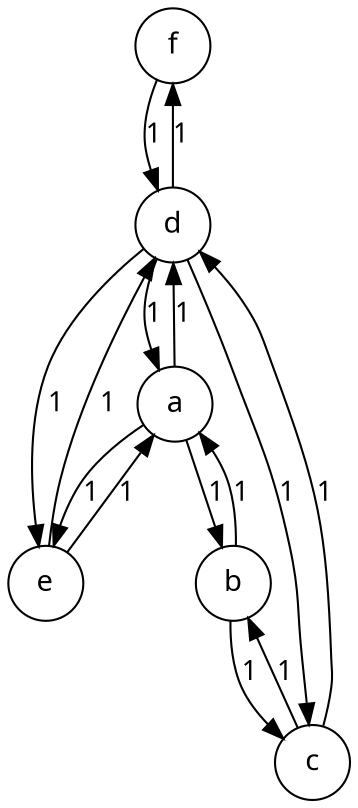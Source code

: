 digraph G {
0 [fontname="Microsoft Sans Serif",  fontsize=14, shape=circle, label="f"];
1 [fontname="Microsoft Sans Serif",  fontsize=14, shape=circle, label="e"];
2 [fontname="Microsoft Sans Serif",  fontsize=14, shape=circle, label="d"];
3 [fontname="Microsoft Sans Serif",  fontsize=14, shape=circle, label="c"];
4 [fontname="Microsoft Sans Serif",  fontsize=14, shape=circle, label="b"];
5 [fontname="Microsoft Sans Serif",  fontsize=14, shape=circle, label="a"];
0 -> 2 [ fontname="Microsoft Sans Serif",  fontsize=13, label="1"];
1 -> 5 [ fontname="Microsoft Sans Serif",  fontsize=13, label="1"];
1 -> 2 [ fontname="Microsoft Sans Serif",  fontsize=13, label="1"];
2 -> 5 [ fontname="Microsoft Sans Serif",  fontsize=13, label="1"];
2 -> 3 [ fontname="Microsoft Sans Serif",  fontsize=13, label="1"];
2 -> 1 [ fontname="Microsoft Sans Serif",  fontsize=13, label="1"];
2 -> 0 [ fontname="Microsoft Sans Serif",  fontsize=13, label="1"];
3 -> 4 [ fontname="Microsoft Sans Serif",  fontsize=13, label="1"];
3 -> 2 [ fontname="Microsoft Sans Serif",  fontsize=13, label="1"];
4 -> 5 [ fontname="Microsoft Sans Serif",  fontsize=13, label="1"];
4 -> 3 [ fontname="Microsoft Sans Serif",  fontsize=13, label="1"];
5 -> 4 [ fontname="Microsoft Sans Serif",  fontsize=13, label="1"];
5 -> 2 [ fontname="Microsoft Sans Serif",  fontsize=13, label="1"];
5 -> 1 [ fontname="Microsoft Sans Serif",  fontsize=13, label="1"];
}
